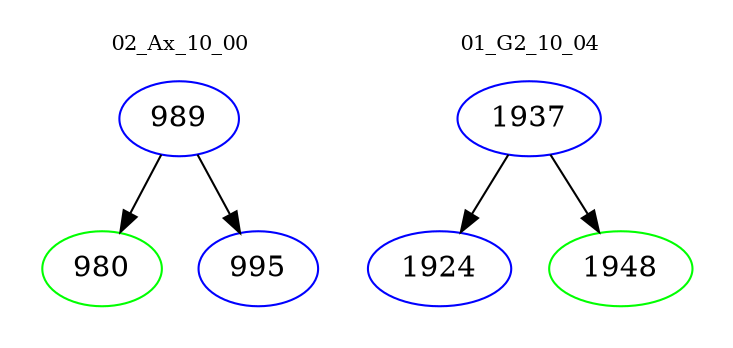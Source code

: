 digraph{
subgraph cluster_0 {
color = white
label = "02_Ax_10_00";
fontsize=10;
T0_989 [label="989", color="blue"]
T0_989 -> T0_980 [color="black"]
T0_980 [label="980", color="green"]
T0_989 -> T0_995 [color="black"]
T0_995 [label="995", color="blue"]
}
subgraph cluster_1 {
color = white
label = "01_G2_10_04";
fontsize=10;
T1_1937 [label="1937", color="blue"]
T1_1937 -> T1_1924 [color="black"]
T1_1924 [label="1924", color="blue"]
T1_1937 -> T1_1948 [color="black"]
T1_1948 [label="1948", color="green"]
}
}
